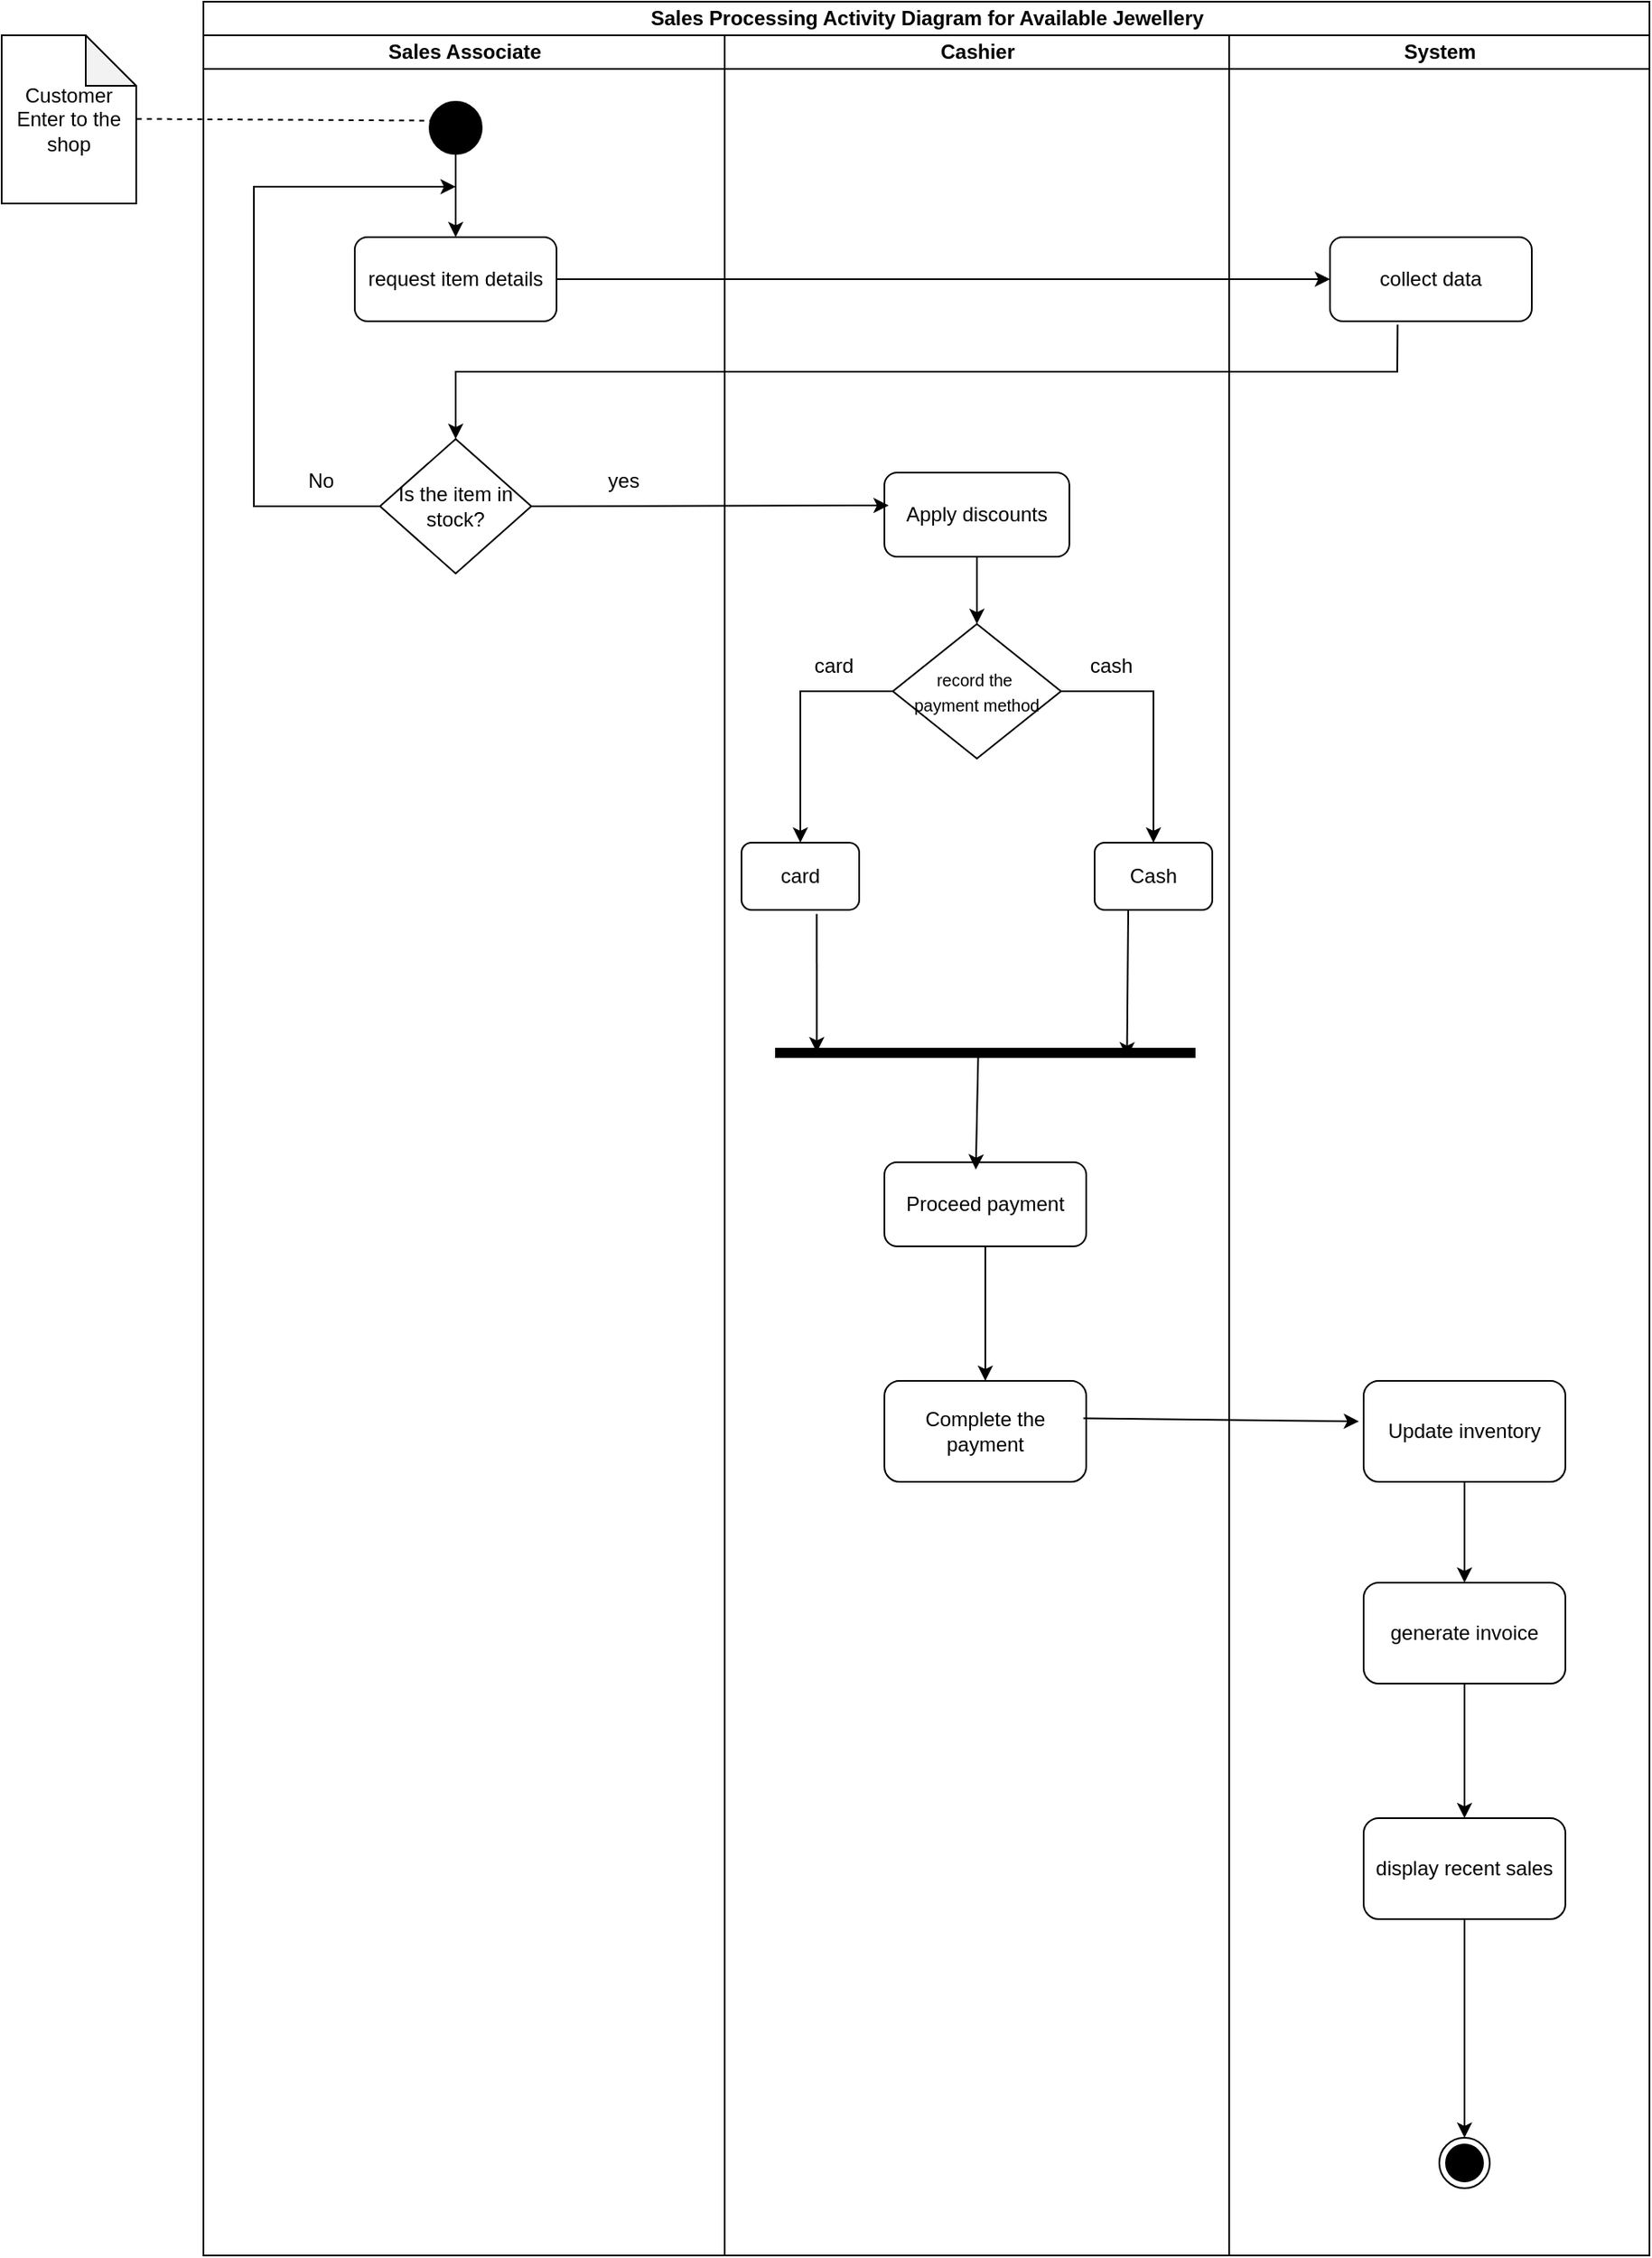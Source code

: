 <mxfile version="24.7.17">
  <diagram name="Page-1" id="RK-nZpWAkYRXY2A4QY6i">
    <mxGraphModel dx="1840" dy="1071" grid="1" gridSize="10" guides="1" tooltips="1" connect="1" arrows="1" fold="1" page="1" pageScale="1" pageWidth="850" pageHeight="1100" math="0" shadow="0">
      <root>
        <mxCell id="0" />
        <mxCell id="1" parent="0" />
        <mxCell id="m9pXmTO8H7_1p9pcug5T-1" value="Sales Processing Activity Diagram for Available Jewellery" style="swimlane;childLayout=stackLayout;resizeParent=1;resizeParentMax=0;startSize=20;html=1;" parent="1" vertex="1">
          <mxGeometry x="140.0" y="60" width="860" height="1340" as="geometry" />
        </mxCell>
        <mxCell id="m9pXmTO8H7_1p9pcug5T-2" value="Sales Associate" style="swimlane;startSize=20;html=1;" parent="m9pXmTO8H7_1p9pcug5T-1" vertex="1">
          <mxGeometry y="20" width="310" height="1320" as="geometry" />
        </mxCell>
        <mxCell id="m9pXmTO8H7_1p9pcug5T-5" value="" style="strokeWidth=2;html=1;shape=mxgraph.flowchart.start_2;whiteSpace=wrap;fillColor=#000000;" parent="m9pXmTO8H7_1p9pcug5T-2" vertex="1">
          <mxGeometry x="135.0" y="40" width="30" height="30" as="geometry" />
        </mxCell>
        <mxCell id="m9pXmTO8H7_1p9pcug5T-9" value="request item details" style="rounded=1;whiteSpace=wrap;html=1;" parent="m9pXmTO8H7_1p9pcug5T-2" vertex="1">
          <mxGeometry x="90" y="120" width="120" height="50" as="geometry" />
        </mxCell>
        <mxCell id="m9pXmTO8H7_1p9pcug5T-10" value="" style="endArrow=classic;html=1;rounded=0;exitX=0.5;exitY=1;exitDx=0;exitDy=0;exitPerimeter=0;" parent="m9pXmTO8H7_1p9pcug5T-2" source="m9pXmTO8H7_1p9pcug5T-5" target="m9pXmTO8H7_1p9pcug5T-9" edge="1">
          <mxGeometry width="50" height="50" relative="1" as="geometry">
            <mxPoint x="250.0" y="250" as="sourcePoint" />
            <mxPoint x="300.0" y="200" as="targetPoint" />
          </mxGeometry>
        </mxCell>
        <mxCell id="m9pXmTO8H7_1p9pcug5T-12" value="Is the item in stock?" style="rhombus;whiteSpace=wrap;html=1;" parent="m9pXmTO8H7_1p9pcug5T-2" vertex="1">
          <mxGeometry x="105" y="240" width="90" height="80" as="geometry" />
        </mxCell>
        <mxCell id="m9pXmTO8H7_1p9pcug5T-29" value="yes" style="text;html=1;align=center;verticalAlign=middle;whiteSpace=wrap;rounded=0;" parent="m9pXmTO8H7_1p9pcug5T-2" vertex="1">
          <mxGeometry x="220.0" y="250" width="60" height="30" as="geometry" />
        </mxCell>
        <mxCell id="m9pXmTO8H7_1p9pcug5T-30" value="No" style="text;html=1;align=center;verticalAlign=middle;whiteSpace=wrap;rounded=0;" parent="m9pXmTO8H7_1p9pcug5T-2" vertex="1">
          <mxGeometry x="40.0" y="250" width="60" height="30" as="geometry" />
        </mxCell>
        <mxCell id="m9pXmTO8H7_1p9pcug5T-3" value="Cashier" style="swimlane;startSize=20;html=1;" parent="m9pXmTO8H7_1p9pcug5T-1" vertex="1">
          <mxGeometry x="310" y="20" width="300" height="1320" as="geometry" />
        </mxCell>
        <mxCell id="m9pXmTO8H7_1p9pcug5T-13" value="Apply discounts" style="rounded=1;whiteSpace=wrap;html=1;" parent="m9pXmTO8H7_1p9pcug5T-3" vertex="1">
          <mxGeometry x="95" y="260" width="110" height="50" as="geometry" />
        </mxCell>
        <mxCell id="m9pXmTO8H7_1p9pcug5T-15" value="&lt;font style=&quot;font-size: 10px;&quot;&gt;record the&amp;nbsp;&lt;/font&gt;&lt;div&gt;&lt;font style=&quot;font-size: 10px;&quot;&gt;payment method&lt;/font&gt;&lt;/div&gt;" style="rhombus;whiteSpace=wrap;html=1;" parent="m9pXmTO8H7_1p9pcug5T-3" vertex="1">
          <mxGeometry x="100" y="350" width="100" height="80" as="geometry" />
        </mxCell>
        <mxCell id="m9pXmTO8H7_1p9pcug5T-16" value="card" style="rounded=1;whiteSpace=wrap;html=1;" parent="m9pXmTO8H7_1p9pcug5T-3" vertex="1">
          <mxGeometry x="10.0" y="480" width="70" height="40" as="geometry" />
        </mxCell>
        <mxCell id="m9pXmTO8H7_1p9pcug5T-17" value="Cash" style="rounded=1;whiteSpace=wrap;html=1;" parent="m9pXmTO8H7_1p9pcug5T-3" vertex="1">
          <mxGeometry x="220.0" y="480" width="70" height="40" as="geometry" />
        </mxCell>
        <mxCell id="m9pXmTO8H7_1p9pcug5T-18" value="" style="line;strokeWidth=6;rotatable=0;dashed=0;labelPosition=right;align=left;verticalAlign=middle;spacingTop=0;spacingLeft=6;points=[];portConstraint=eastwest;spacing=3;" parent="m9pXmTO8H7_1p9pcug5T-3" vertex="1">
          <mxGeometry x="30" y="600" width="250" height="10" as="geometry" />
        </mxCell>
        <mxCell id="m9pXmTO8H7_1p9pcug5T-20" value="Proceed payment" style="rounded=1;whiteSpace=wrap;html=1;" parent="m9pXmTO8H7_1p9pcug5T-3" vertex="1">
          <mxGeometry x="95" y="670" width="120" height="50" as="geometry" />
        </mxCell>
        <mxCell id="m9pXmTO8H7_1p9pcug5T-21" value="Complete the payment" style="rounded=1;whiteSpace=wrap;html=1;" parent="m9pXmTO8H7_1p9pcug5T-3" vertex="1">
          <mxGeometry x="95.0" y="800" width="120" height="60" as="geometry" />
        </mxCell>
        <mxCell id="m9pXmTO8H7_1p9pcug5T-31" value="" style="endArrow=classic;html=1;rounded=0;exitX=0.5;exitY=1;exitDx=0;exitDy=0;" parent="m9pXmTO8H7_1p9pcug5T-3" source="m9pXmTO8H7_1p9pcug5T-13" target="m9pXmTO8H7_1p9pcug5T-15" edge="1">
          <mxGeometry width="50" height="50" relative="1" as="geometry">
            <mxPoint x="110.0" y="380" as="sourcePoint" />
            <mxPoint x="210.0" y="350" as="targetPoint" />
          </mxGeometry>
        </mxCell>
        <mxCell id="m9pXmTO8H7_1p9pcug5T-32" value="" style="endArrow=classic;html=1;rounded=0;exitX=0;exitY=0.5;exitDx=0;exitDy=0;entryX=0.5;entryY=0;entryDx=0;entryDy=0;" parent="m9pXmTO8H7_1p9pcug5T-3" source="m9pXmTO8H7_1p9pcug5T-15" target="m9pXmTO8H7_1p9pcug5T-16" edge="1">
          <mxGeometry width="50" height="50" relative="1" as="geometry">
            <mxPoint x="110.0" y="480" as="sourcePoint" />
            <mxPoint x="160.0" y="430" as="targetPoint" />
            <Array as="points">
              <mxPoint x="45.0" y="390" />
            </Array>
          </mxGeometry>
        </mxCell>
        <mxCell id="m9pXmTO8H7_1p9pcug5T-33" value="card" style="text;html=1;align=center;verticalAlign=middle;whiteSpace=wrap;rounded=0;" parent="m9pXmTO8H7_1p9pcug5T-3" vertex="1">
          <mxGeometry x="35.0" y="360" width="60" height="30" as="geometry" />
        </mxCell>
        <mxCell id="m9pXmTO8H7_1p9pcug5T-34" value="" style="endArrow=classic;html=1;rounded=0;exitX=1;exitY=0.5;exitDx=0;exitDy=0;entryX=0.5;entryY=0;entryDx=0;entryDy=0;" parent="m9pXmTO8H7_1p9pcug5T-3" source="m9pXmTO8H7_1p9pcug5T-15" target="m9pXmTO8H7_1p9pcug5T-17" edge="1">
          <mxGeometry width="50" height="50" relative="1" as="geometry">
            <mxPoint x="80.0" y="400" as="sourcePoint" />
            <mxPoint x="130.0" y="350" as="targetPoint" />
            <Array as="points">
              <mxPoint x="255.0" y="390" />
            </Array>
          </mxGeometry>
        </mxCell>
        <mxCell id="m9pXmTO8H7_1p9pcug5T-35" value="cash" style="text;html=1;align=center;verticalAlign=middle;whiteSpace=wrap;rounded=0;" parent="m9pXmTO8H7_1p9pcug5T-3" vertex="1">
          <mxGeometry x="200.0" y="360" width="60" height="30" as="geometry" />
        </mxCell>
        <mxCell id="m9pXmTO8H7_1p9pcug5T-36" value="" style="endArrow=classic;html=1;rounded=0;exitX=0.639;exitY=1.058;exitDx=0;exitDy=0;exitPerimeter=0;entryX=0.099;entryY=0.462;entryDx=0;entryDy=0;entryPerimeter=0;" parent="m9pXmTO8H7_1p9pcug5T-3" source="m9pXmTO8H7_1p9pcug5T-16" target="m9pXmTO8H7_1p9pcug5T-18" edge="1">
          <mxGeometry width="50" height="50" relative="1" as="geometry">
            <mxPoint x="80.0" y="510" as="sourcePoint" />
            <mxPoint x="130.0" y="460" as="targetPoint" />
          </mxGeometry>
        </mxCell>
        <mxCell id="m9pXmTO8H7_1p9pcug5T-37" value="" style="endArrow=classic;html=1;rounded=0;entryX=0.837;entryY=0.767;entryDx=0;entryDy=0;entryPerimeter=0;" parent="m9pXmTO8H7_1p9pcug5T-3" target="m9pXmTO8H7_1p9pcug5T-18" edge="1">
          <mxGeometry width="50" height="50" relative="1" as="geometry">
            <mxPoint x="240.0" y="520" as="sourcePoint" />
            <mxPoint x="130.0" y="460" as="targetPoint" />
          </mxGeometry>
        </mxCell>
        <mxCell id="m9pXmTO8H7_1p9pcug5T-38" value="" style="endArrow=classic;html=1;rounded=0;exitX=0.483;exitY=0.78;exitDx=0;exitDy=0;exitPerimeter=0;entryX=0.453;entryY=0.087;entryDx=0;entryDy=0;entryPerimeter=0;" parent="m9pXmTO8H7_1p9pcug5T-3" source="m9pXmTO8H7_1p9pcug5T-18" target="m9pXmTO8H7_1p9pcug5T-20" edge="1">
          <mxGeometry width="50" height="50" relative="1" as="geometry">
            <mxPoint x="110.0" y="570" as="sourcePoint" />
            <mxPoint x="160.0" y="520" as="targetPoint" />
          </mxGeometry>
        </mxCell>
        <mxCell id="m9pXmTO8H7_1p9pcug5T-39" value="" style="endArrow=classic;html=1;rounded=0;exitX=0.5;exitY=1;exitDx=0;exitDy=0;entryX=0.5;entryY=0;entryDx=0;entryDy=0;" parent="m9pXmTO8H7_1p9pcug5T-3" source="m9pXmTO8H7_1p9pcug5T-20" target="m9pXmTO8H7_1p9pcug5T-21" edge="1">
          <mxGeometry width="50" height="50" relative="1" as="geometry">
            <mxPoint x="110.0" y="780" as="sourcePoint" />
            <mxPoint x="160.0" y="730" as="targetPoint" />
          </mxGeometry>
        </mxCell>
        <mxCell id="m9pXmTO8H7_1p9pcug5T-25" value="" style="endArrow=classic;html=1;rounded=0;exitX=1;exitY=0.5;exitDx=0;exitDy=0;entryX=0;entryY=0.5;entryDx=0;entryDy=0;" parent="m9pXmTO8H7_1p9pcug5T-1" source="m9pXmTO8H7_1p9pcug5T-9" target="m9pXmTO8H7_1p9pcug5T-11" edge="1">
          <mxGeometry width="50" height="50" relative="1" as="geometry">
            <mxPoint x="380.0" y="570" as="sourcePoint" />
            <mxPoint x="430.0" y="520" as="targetPoint" />
          </mxGeometry>
        </mxCell>
        <mxCell id="m9pXmTO8H7_1p9pcug5T-26" value="" style="endArrow=classic;html=1;rounded=0;exitX=0.335;exitY=1.039;exitDx=0;exitDy=0;exitPerimeter=0;entryX=0.5;entryY=0;entryDx=0;entryDy=0;" parent="m9pXmTO8H7_1p9pcug5T-1" source="m9pXmTO8H7_1p9pcug5T-11" target="m9pXmTO8H7_1p9pcug5T-12" edge="1">
          <mxGeometry width="50" height="50" relative="1" as="geometry">
            <mxPoint x="330.0" y="310" as="sourcePoint" />
            <mxPoint x="380.0" y="260" as="targetPoint" />
            <Array as="points">
              <mxPoint x="710.0" y="220" />
              <mxPoint x="150.0" y="220" />
            </Array>
          </mxGeometry>
        </mxCell>
        <mxCell id="m9pXmTO8H7_1p9pcug5T-27" value="" style="endArrow=classic;html=1;rounded=0;exitX=1;exitY=0.5;exitDx=0;exitDy=0;entryX=0.023;entryY=0.39;entryDx=0;entryDy=0;entryPerimeter=0;" parent="m9pXmTO8H7_1p9pcug5T-1" source="m9pXmTO8H7_1p9pcug5T-12" target="m9pXmTO8H7_1p9pcug5T-13" edge="1">
          <mxGeometry width="50" height="50" relative="1" as="geometry">
            <mxPoint x="330.0" y="370" as="sourcePoint" />
            <mxPoint x="380.0" y="320" as="targetPoint" />
          </mxGeometry>
        </mxCell>
        <mxCell id="m9pXmTO8H7_1p9pcug5T-40" value="" style="endArrow=classic;html=1;rounded=0;exitX=0.986;exitY=0.37;exitDx=0;exitDy=0;exitPerimeter=0;entryX=-0.023;entryY=0.402;entryDx=0;entryDy=0;entryPerimeter=0;" parent="m9pXmTO8H7_1p9pcug5T-1" source="m9pXmTO8H7_1p9pcug5T-21" target="m9pXmTO8H7_1p9pcug5T-22" edge="1">
          <mxGeometry width="50" height="50" relative="1" as="geometry">
            <mxPoint x="530.0" y="820" as="sourcePoint" />
            <mxPoint x="580.0" y="770" as="targetPoint" />
          </mxGeometry>
        </mxCell>
        <mxCell id="m9pXmTO8H7_1p9pcug5T-4" value="System" style="swimlane;startSize=20;html=1;" parent="m9pXmTO8H7_1p9pcug5T-1" vertex="1">
          <mxGeometry x="610" y="20" width="250" height="1320" as="geometry" />
        </mxCell>
        <mxCell id="m9pXmTO8H7_1p9pcug5T-11" value="collect data" style="rounded=1;whiteSpace=wrap;html=1;" parent="m9pXmTO8H7_1p9pcug5T-4" vertex="1">
          <mxGeometry x="60" y="120" width="120" height="50" as="geometry" />
        </mxCell>
        <mxCell id="m9pXmTO8H7_1p9pcug5T-22" value="Update inventory" style="rounded=1;whiteSpace=wrap;html=1;" parent="m9pXmTO8H7_1p9pcug5T-4" vertex="1">
          <mxGeometry x="80.0" y="800" width="120" height="60" as="geometry" />
        </mxCell>
        <mxCell id="m9pXmTO8H7_1p9pcug5T-23" value="generate invoice" style="rounded=1;whiteSpace=wrap;html=1;" parent="m9pXmTO8H7_1p9pcug5T-4" vertex="1">
          <mxGeometry x="80.0" y="920" width="120" height="60" as="geometry" />
        </mxCell>
        <mxCell id="m9pXmTO8H7_1p9pcug5T-6" value="" style="ellipse;html=1;shape=endState;fillColor=#000000;strokeColor=#000000;" parent="m9pXmTO8H7_1p9pcug5T-4" vertex="1">
          <mxGeometry x="125" y="1250" width="30" height="30" as="geometry" />
        </mxCell>
        <mxCell id="m9pXmTO8H7_1p9pcug5T-41" value="" style="endArrow=classic;html=1;rounded=0;exitX=0.5;exitY=1;exitDx=0;exitDy=0;entryX=0.5;entryY=0;entryDx=0;entryDy=0;" parent="m9pXmTO8H7_1p9pcug5T-4" source="m9pXmTO8H7_1p9pcug5T-22" target="m9pXmTO8H7_1p9pcug5T-23" edge="1">
          <mxGeometry width="50" height="50" relative="1" as="geometry">
            <mxPoint x="-60.0" y="940" as="sourcePoint" />
            <mxPoint x="-10.0" y="890" as="targetPoint" />
          </mxGeometry>
        </mxCell>
        <mxCell id="m9pXmTO8H7_1p9pcug5T-42" value="" style="endArrow=classic;html=1;rounded=0;entryX=0.5;entryY=0;entryDx=0;entryDy=0;exitX=0.5;exitY=1;exitDx=0;exitDy=0;" parent="m9pXmTO8H7_1p9pcug5T-4" source="o2QX0vuxXX4c7a59h1yY-1" target="m9pXmTO8H7_1p9pcug5T-6" edge="1">
          <mxGeometry width="50" height="50" relative="1" as="geometry">
            <mxPoint x="70.0" y="1080" as="sourcePoint" />
            <mxPoint x="-10.0" y="980" as="targetPoint" />
          </mxGeometry>
        </mxCell>
        <mxCell id="o2QX0vuxXX4c7a59h1yY-1" value="display recent sales" style="rounded=1;whiteSpace=wrap;html=1;" vertex="1" parent="m9pXmTO8H7_1p9pcug5T-4">
          <mxGeometry x="80.0" y="1060" width="120" height="60" as="geometry" />
        </mxCell>
        <mxCell id="o2QX0vuxXX4c7a59h1yY-2" value="" style="endArrow=classic;html=1;rounded=0;entryX=0.5;entryY=0;entryDx=0;entryDy=0;exitX=0.5;exitY=1;exitDx=0;exitDy=0;" edge="1" parent="m9pXmTO8H7_1p9pcug5T-4" source="m9pXmTO8H7_1p9pcug5T-23" target="o2QX0vuxXX4c7a59h1yY-1">
          <mxGeometry width="50" height="50" relative="1" as="geometry">
            <mxPoint x="139.52" y="1040" as="sourcePoint" />
            <mxPoint x="139.52" y="1170" as="targetPoint" />
          </mxGeometry>
        </mxCell>
        <mxCell id="m9pXmTO8H7_1p9pcug5T-7" value="Customer Enter to the shop" style="shape=note;whiteSpace=wrap;html=1;backgroundOutline=1;darkOpacity=0.05;" parent="1" vertex="1">
          <mxGeometry x="20" y="80" width="80" height="100" as="geometry" />
        </mxCell>
        <mxCell id="m9pXmTO8H7_1p9pcug5T-8" value="" style="endArrow=none;dashed=1;html=1;rounded=0;exitX=1.004;exitY=0.497;exitDx=0;exitDy=0;exitPerimeter=0;entryX=-0.005;entryY=0.358;entryDx=0;entryDy=0;entryPerimeter=0;" parent="1" source="m9pXmTO8H7_1p9pcug5T-7" target="m9pXmTO8H7_1p9pcug5T-5" edge="1">
          <mxGeometry width="50" height="50" relative="1" as="geometry">
            <mxPoint x="390" y="300" as="sourcePoint" />
            <mxPoint x="440" y="250" as="targetPoint" />
          </mxGeometry>
        </mxCell>
        <mxCell id="m9pXmTO8H7_1p9pcug5T-28" value="" style="endArrow=classic;html=1;rounded=0;exitX=0;exitY=0.5;exitDx=0;exitDy=0;" parent="1" source="m9pXmTO8H7_1p9pcug5T-12" edge="1">
          <mxGeometry width="50" height="50" relative="1" as="geometry">
            <mxPoint x="440" y="380" as="sourcePoint" />
            <mxPoint x="290" y="170" as="targetPoint" />
            <Array as="points">
              <mxPoint x="170" y="360" />
              <mxPoint x="170" y="170" />
            </Array>
          </mxGeometry>
        </mxCell>
      </root>
    </mxGraphModel>
  </diagram>
</mxfile>
